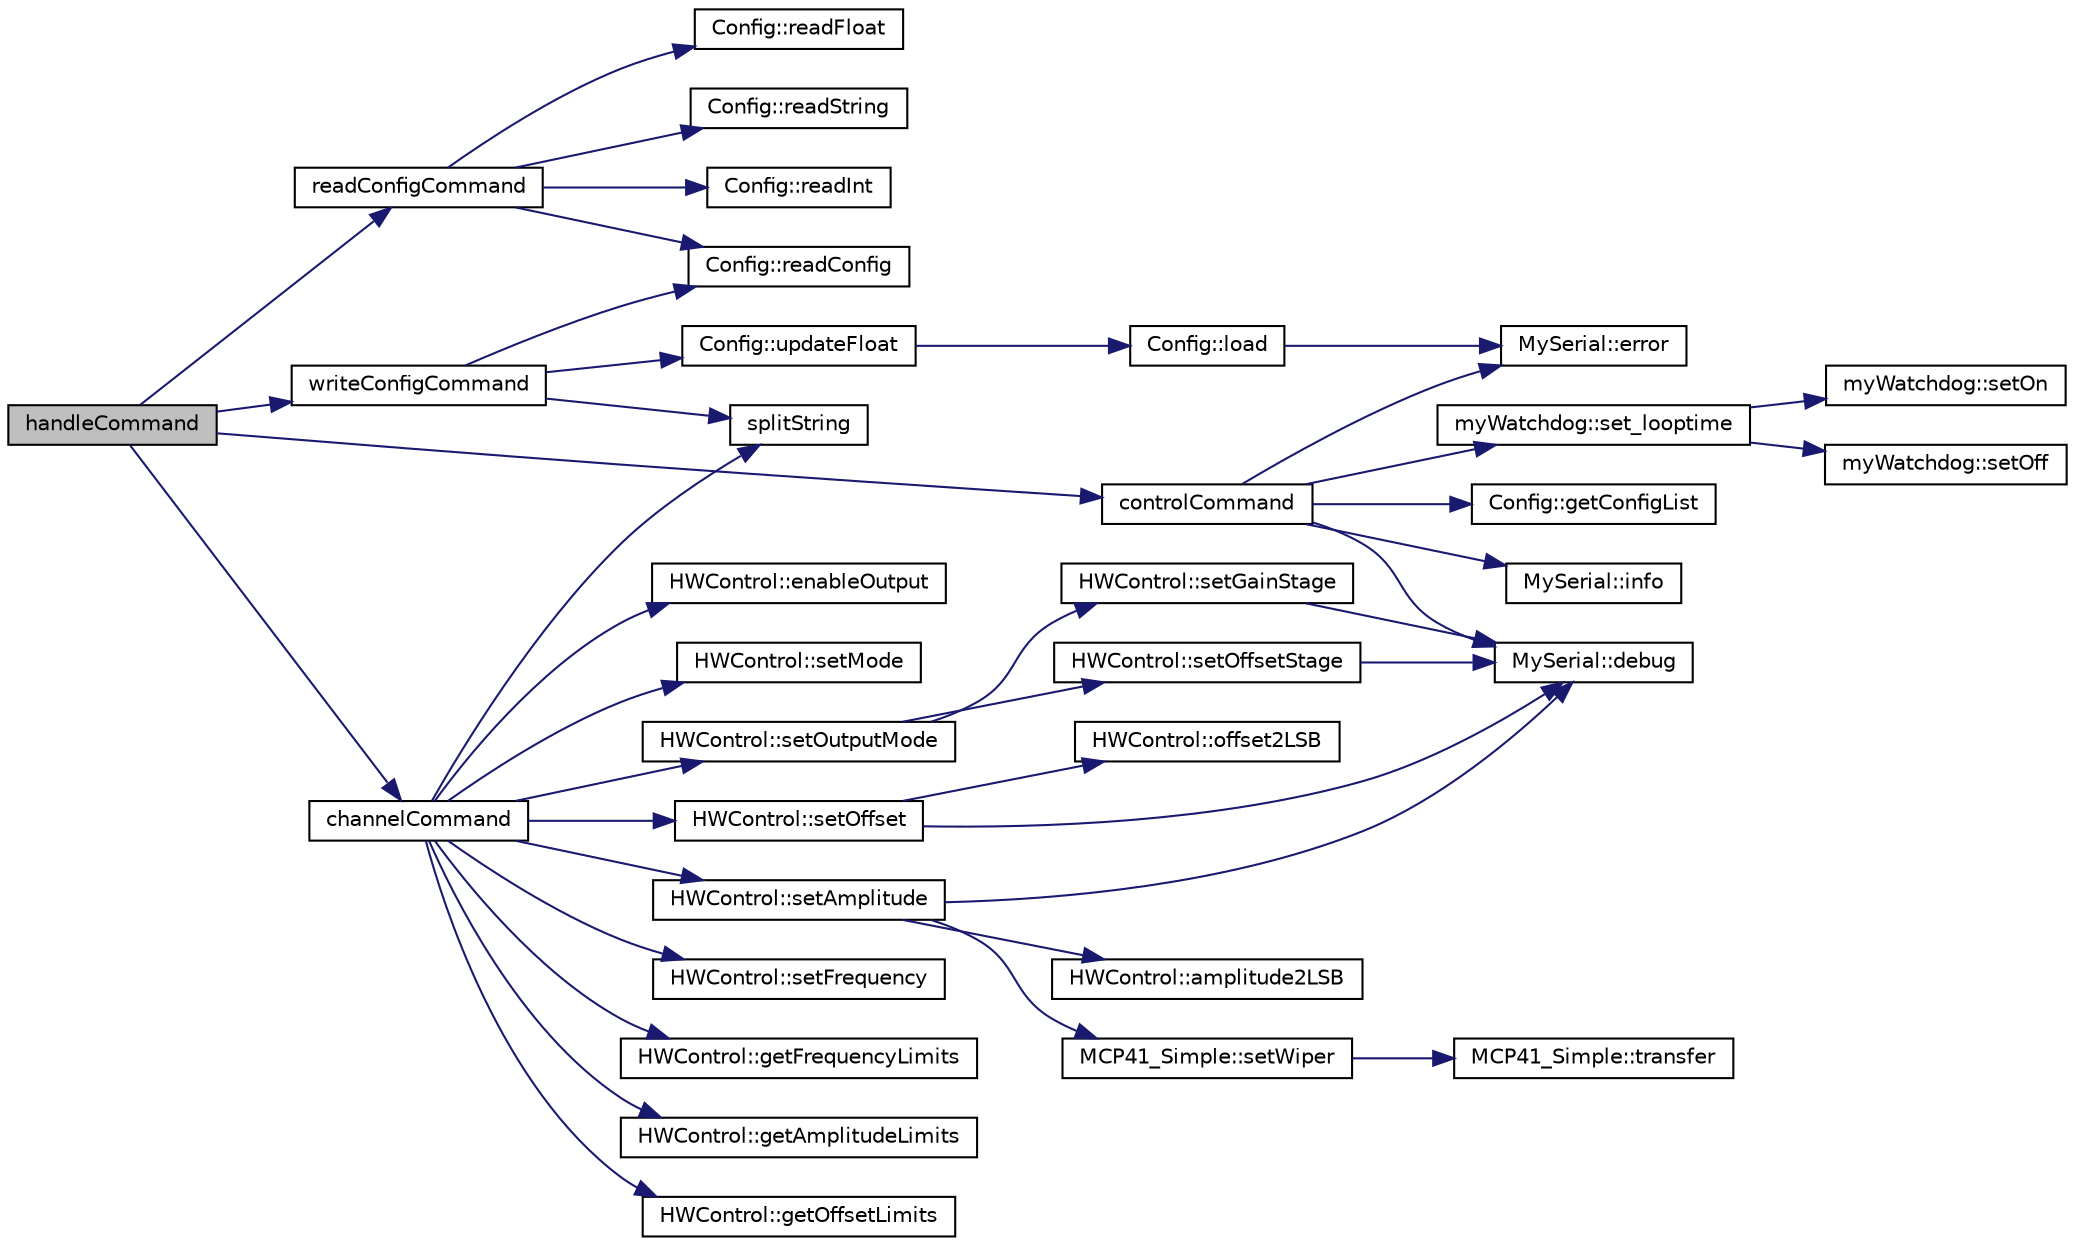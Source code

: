 digraph "handleCommand"
{
  edge [fontname="Helvetica",fontsize="10",labelfontname="Helvetica",labelfontsize="10"];
  node [fontname="Helvetica",fontsize="10",shape=record];
  rankdir="LR";
  Node34 [label="handleCommand",height=0.2,width=0.4,color="black", fillcolor="grey75", style="filled", fontcolor="black"];
  Node34 -> Node35 [color="midnightblue",fontsize="10",style="solid",fontname="Helvetica"];
  Node35 [label="readConfigCommand",height=0.2,width=0.4,color="black", fillcolor="white", style="filled",URL="$handle_controls_8cpp.html#a5f7c0cfac98260c9af2fa9dc63b17ac4"];
  Node35 -> Node36 [color="midnightblue",fontsize="10",style="solid",fontname="Helvetica"];
  Node36 [label="Config::readConfig",height=0.2,width=0.4,color="black", fillcolor="white", style="filled",URL="$class_config.html#a3531ef146fa1559a265826a0c9cac2c1"];
  Node35 -> Node37 [color="midnightblue",fontsize="10",style="solid",fontname="Helvetica"];
  Node37 [label="Config::readFloat",height=0.2,width=0.4,color="black", fillcolor="white", style="filled",URL="$class_config.html#a3ac9f78ff1cd5de41ebb27f9de8f4841"];
  Node35 -> Node38 [color="midnightblue",fontsize="10",style="solid",fontname="Helvetica"];
  Node38 [label="Config::readString",height=0.2,width=0.4,color="black", fillcolor="white", style="filled",URL="$class_config.html#ab248253681bbd1e2b53013eb5ce1b9c2"];
  Node35 -> Node39 [color="midnightblue",fontsize="10",style="solid",fontname="Helvetica"];
  Node39 [label="Config::readInt",height=0.2,width=0.4,color="black", fillcolor="white", style="filled",URL="$class_config.html#ad048b7e03709f1fcce4dea891f170052"];
  Node34 -> Node40 [color="midnightblue",fontsize="10",style="solid",fontname="Helvetica"];
  Node40 [label="writeConfigCommand",height=0.2,width=0.4,color="black", fillcolor="white", style="filled",URL="$handle_controls_8cpp.html#a080baa58b224c1b1865dd2d9426e1be8"];
  Node40 -> Node41 [color="midnightblue",fontsize="10",style="solid",fontname="Helvetica"];
  Node41 [label="splitString",height=0.2,width=0.4,color="black", fillcolor="white", style="filled",URL="$_utils_8cpp.html#a8b2a3fe5a0218a2e110197d7a4c33f04"];
  Node40 -> Node36 [color="midnightblue",fontsize="10",style="solid",fontname="Helvetica"];
  Node40 -> Node42 [color="midnightblue",fontsize="10",style="solid",fontname="Helvetica"];
  Node42 [label="Config::updateFloat",height=0.2,width=0.4,color="black", fillcolor="white", style="filled",URL="$class_config.html#a3844877d4dc6bdcb085dacf5abfdb0f1"];
  Node42 -> Node43 [color="midnightblue",fontsize="10",style="solid",fontname="Helvetica"];
  Node43 [label="Config::load",height=0.2,width=0.4,color="black", fillcolor="white", style="filled",URL="$class_config.html#a03f274849bd304018c08ad974baea23a"];
  Node43 -> Node44 [color="midnightblue",fontsize="10",style="solid",fontname="Helvetica"];
  Node44 [label="MySerial::error",height=0.2,width=0.4,color="black", fillcolor="white", style="filled",URL="$class_my_serial.html#a896c14da1a0c8356a3d66a783d8264e6"];
  Node34 -> Node45 [color="midnightblue",fontsize="10",style="solid",fontname="Helvetica"];
  Node45 [label="controlCommand",height=0.2,width=0.4,color="black", fillcolor="white", style="filled",URL="$handle_controls_8cpp.html#abd59f11dc77c8711ccf8beb47b4b8461"];
  Node45 -> Node46 [color="midnightblue",fontsize="10",style="solid",fontname="Helvetica"];
  Node46 [label="myWatchdog::set_looptime",height=0.2,width=0.4,color="black", fillcolor="white", style="filled",URL="$classmy_watchdog.html#a9294d9aa6afae43cd5fe8ba39e6e6bbd"];
  Node46 -> Node47 [color="midnightblue",fontsize="10",style="solid",fontname="Helvetica"];
  Node47 [label="myWatchdog::setOn",height=0.2,width=0.4,color="black", fillcolor="white", style="filled",URL="$classmy_watchdog.html#a37e9a7b2f2b0891838e2c28dad8bce7c"];
  Node46 -> Node48 [color="midnightblue",fontsize="10",style="solid",fontname="Helvetica"];
  Node48 [label="myWatchdog::setOff",height=0.2,width=0.4,color="black", fillcolor="white", style="filled",URL="$classmy_watchdog.html#a79c2348926c2aaced3cd183edec3707d"];
  Node45 -> Node49 [color="midnightblue",fontsize="10",style="solid",fontname="Helvetica"];
  Node49 [label="Config::getConfigList",height=0.2,width=0.4,color="black", fillcolor="white", style="filled",URL="$class_config.html#ac43a256583bcb91be206ff98a529c483"];
  Node45 -> Node50 [color="midnightblue",fontsize="10",style="solid",fontname="Helvetica"];
  Node50 [label="MySerial::debug",height=0.2,width=0.4,color="black", fillcolor="white", style="filled",URL="$class_my_serial.html#af38ce094a38d6c8e2fc647932c1a2c5c"];
  Node45 -> Node51 [color="midnightblue",fontsize="10",style="solid",fontname="Helvetica"];
  Node51 [label="MySerial::info",height=0.2,width=0.4,color="black", fillcolor="white", style="filled",URL="$class_my_serial.html#a512253cafcbef40852cdb2e03642ce56"];
  Node45 -> Node44 [color="midnightblue",fontsize="10",style="solid",fontname="Helvetica"];
  Node34 -> Node52 [color="midnightblue",fontsize="10",style="solid",fontname="Helvetica"];
  Node52 [label="channelCommand",height=0.2,width=0.4,color="black", fillcolor="white", style="filled",URL="$handle_controls_8cpp.html#ac86dda0ebfc3d22905317403e9344458"];
  Node52 -> Node53 [color="midnightblue",fontsize="10",style="solid",fontname="Helvetica"];
  Node53 [label="HWControl::setAmplitude",height=0.2,width=0.4,color="black", fillcolor="white", style="filled",URL="$class_h_w_control.html#a78b97b159d88b0c1b7d8738469f439cb"];
  Node53 -> Node54 [color="midnightblue",fontsize="10",style="solid",fontname="Helvetica"];
  Node54 [label="HWControl::amplitude2LSB",height=0.2,width=0.4,color="black", fillcolor="white", style="filled",URL="$class_h_w_control.html#acaddc67717442e3f887a7afd197c7b5f"];
  Node53 -> Node55 [color="midnightblue",fontsize="10",style="solid",fontname="Helvetica"];
  Node55 [label="MCP41_Simple::setWiper",height=0.2,width=0.4,color="black", fillcolor="white", style="filled",URL="$class_m_c_p41___simple.html#a923cfddf6a7cb916b24ed6aed6d046af"];
  Node55 -> Node56 [color="midnightblue",fontsize="10",style="solid",fontname="Helvetica"];
  Node56 [label="MCP41_Simple::transfer",height=0.2,width=0.4,color="black", fillcolor="white", style="filled",URL="$class_m_c_p41___simple.html#a8149dcb550709b71f005b7a21c2be775"];
  Node53 -> Node50 [color="midnightblue",fontsize="10",style="solid",fontname="Helvetica"];
  Node52 -> Node57 [color="midnightblue",fontsize="10",style="solid",fontname="Helvetica"];
  Node57 [label="HWControl::setOffset",height=0.2,width=0.4,color="black", fillcolor="white", style="filled",URL="$class_h_w_control.html#ad28a55ee9d035a58b31c94cc5c8801c0"];
  Node57 -> Node58 [color="midnightblue",fontsize="10",style="solid",fontname="Helvetica"];
  Node58 [label="HWControl::offset2LSB",height=0.2,width=0.4,color="black", fillcolor="white", style="filled",URL="$class_h_w_control.html#a0d0cafdd7e29ef228d82d9d1a1776f07"];
  Node57 -> Node50 [color="midnightblue",fontsize="10",style="solid",fontname="Helvetica"];
  Node52 -> Node59 [color="midnightblue",fontsize="10",style="solid",fontname="Helvetica"];
  Node59 [label="HWControl::setFrequency",height=0.2,width=0.4,color="black", fillcolor="white", style="filled",URL="$class_h_w_control.html#a820a79dfebbd28863448662a1ee4034d"];
  Node52 -> Node41 [color="midnightblue",fontsize="10",style="solid",fontname="Helvetica"];
  Node52 -> Node60 [color="midnightblue",fontsize="10",style="solid",fontname="Helvetica"];
  Node60 [label="HWControl::getFrequencyLimits",height=0.2,width=0.4,color="black", fillcolor="white", style="filled",URL="$class_h_w_control.html#a646f2d55f551297bf14fcc08b12fb54d"];
  Node52 -> Node61 [color="midnightblue",fontsize="10",style="solid",fontname="Helvetica"];
  Node61 [label="HWControl::getAmplitudeLimits",height=0.2,width=0.4,color="black", fillcolor="white", style="filled",URL="$class_h_w_control.html#ab57abdc6474e9a8478f3e3acd776f217"];
  Node52 -> Node62 [color="midnightblue",fontsize="10",style="solid",fontname="Helvetica"];
  Node62 [label="HWControl::getOffsetLimits",height=0.2,width=0.4,color="black", fillcolor="white", style="filled",URL="$class_h_w_control.html#a13664ae4169409d1bbac6005642fd259"];
  Node52 -> Node63 [color="midnightblue",fontsize="10",style="solid",fontname="Helvetica"];
  Node63 [label="HWControl::enableOutput",height=0.2,width=0.4,color="black", fillcolor="white", style="filled",URL="$class_h_w_control.html#aa45e75cd9ccbf1300c74c2a0706e88d5"];
  Node52 -> Node64 [color="midnightblue",fontsize="10",style="solid",fontname="Helvetica"];
  Node64 [label="HWControl::setMode",height=0.2,width=0.4,color="black", fillcolor="white", style="filled",URL="$class_h_w_control.html#ac5d8c515ee016990e60b1c3f15d23d88"];
  Node52 -> Node65 [color="midnightblue",fontsize="10",style="solid",fontname="Helvetica"];
  Node65 [label="HWControl::setOutputMode",height=0.2,width=0.4,color="black", fillcolor="white", style="filled",URL="$class_h_w_control.html#afad43b4ba17c605b26e898e6b638b225"];
  Node65 -> Node66 [color="midnightblue",fontsize="10",style="solid",fontname="Helvetica"];
  Node66 [label="HWControl::setOffsetStage",height=0.2,width=0.4,color="black", fillcolor="white", style="filled",URL="$class_h_w_control.html#a8e0cc4ea7a7a1faaa32eda3466c4a17c"];
  Node66 -> Node50 [color="midnightblue",fontsize="10",style="solid",fontname="Helvetica"];
  Node65 -> Node67 [color="midnightblue",fontsize="10",style="solid",fontname="Helvetica"];
  Node67 [label="HWControl::setGainStage",height=0.2,width=0.4,color="black", fillcolor="white", style="filled",URL="$class_h_w_control.html#a1b695d7490902fc9d04b0bc1bea7f53f"];
  Node67 -> Node50 [color="midnightblue",fontsize="10",style="solid",fontname="Helvetica"];
}
